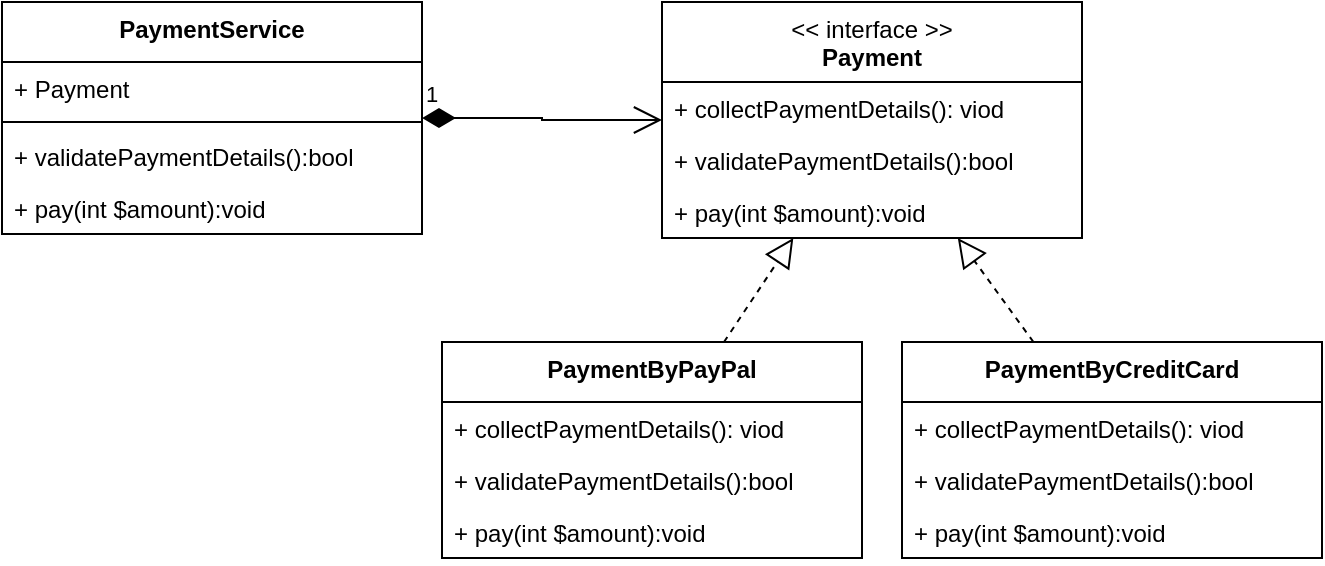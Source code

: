 <mxfile version="21.6.8" type="github">
  <diagram id="yHAGt3p8m7AsDcAoSCIJ" name="Page-1">
    <mxGraphModel dx="1322" dy="605" grid="1" gridSize="10" guides="1" tooltips="1" connect="1" arrows="1" fold="1" page="1" pageScale="1" pageWidth="3840" pageHeight="2400" math="0" shadow="0">
      <root>
        <mxCell id="0" />
        <mxCell id="1" parent="0" />
        <mxCell id="FEiV0cqoIyy7e94Y_yFh-1" value="&lt;span style=&quot;font-weight: normal;&quot;&gt;&amp;lt;&amp;lt; interface &amp;gt;&amp;gt;&lt;br&gt;&lt;/span&gt;Payment" style="swimlane;fontStyle=1;align=center;verticalAlign=top;childLayout=stackLayout;horizontal=1;startSize=40;horizontalStack=0;resizeParent=1;resizeParentMax=0;resizeLast=0;collapsible=1;marginBottom=0;whiteSpace=wrap;html=1;" vertex="1" parent="1">
          <mxGeometry x="510" y="190" width="210" height="118" as="geometry" />
        </mxCell>
        <mxCell id="FEiV0cqoIyy7e94Y_yFh-4" value="+ collectPaymentDetails(): viod" style="text;strokeColor=none;fillColor=none;align=left;verticalAlign=top;spacingLeft=4;spacingRight=4;overflow=hidden;rotatable=0;points=[[0,0.5],[1,0.5]];portConstraint=eastwest;whiteSpace=wrap;html=1;" vertex="1" parent="FEiV0cqoIyy7e94Y_yFh-1">
          <mxGeometry y="40" width="210" height="26" as="geometry" />
        </mxCell>
        <mxCell id="FEiV0cqoIyy7e94Y_yFh-5" value="+ validatePaymentDetails():bool" style="text;strokeColor=none;fillColor=none;align=left;verticalAlign=top;spacingLeft=4;spacingRight=4;overflow=hidden;rotatable=0;points=[[0,0.5],[1,0.5]];portConstraint=eastwest;whiteSpace=wrap;html=1;" vertex="1" parent="FEiV0cqoIyy7e94Y_yFh-1">
          <mxGeometry y="66" width="210" height="26" as="geometry" />
        </mxCell>
        <mxCell id="FEiV0cqoIyy7e94Y_yFh-6" value="+ pay(int $amount):void" style="text;strokeColor=none;fillColor=none;align=left;verticalAlign=top;spacingLeft=4;spacingRight=4;overflow=hidden;rotatable=0;points=[[0,0.5],[1,0.5]];portConstraint=eastwest;whiteSpace=wrap;html=1;" vertex="1" parent="FEiV0cqoIyy7e94Y_yFh-1">
          <mxGeometry y="92" width="210" height="26" as="geometry" />
        </mxCell>
        <mxCell id="FEiV0cqoIyy7e94Y_yFh-7" value="PaymentByPayPal" style="swimlane;fontStyle=1;align=center;verticalAlign=top;childLayout=stackLayout;horizontal=1;startSize=30;horizontalStack=0;resizeParent=1;resizeParentMax=0;resizeLast=0;collapsible=1;marginBottom=0;whiteSpace=wrap;html=1;" vertex="1" parent="1">
          <mxGeometry x="400" y="360" width="210" height="108" as="geometry" />
        </mxCell>
        <mxCell id="FEiV0cqoIyy7e94Y_yFh-8" value="+ collectPaymentDetails(): viod" style="text;strokeColor=none;fillColor=none;align=left;verticalAlign=top;spacingLeft=4;spacingRight=4;overflow=hidden;rotatable=0;points=[[0,0.5],[1,0.5]];portConstraint=eastwest;whiteSpace=wrap;html=1;" vertex="1" parent="FEiV0cqoIyy7e94Y_yFh-7">
          <mxGeometry y="30" width="210" height="26" as="geometry" />
        </mxCell>
        <mxCell id="FEiV0cqoIyy7e94Y_yFh-9" value="+ validatePaymentDetails():bool" style="text;strokeColor=none;fillColor=none;align=left;verticalAlign=top;spacingLeft=4;spacingRight=4;overflow=hidden;rotatable=0;points=[[0,0.5],[1,0.5]];portConstraint=eastwest;whiteSpace=wrap;html=1;" vertex="1" parent="FEiV0cqoIyy7e94Y_yFh-7">
          <mxGeometry y="56" width="210" height="26" as="geometry" />
        </mxCell>
        <mxCell id="FEiV0cqoIyy7e94Y_yFh-10" value="+ pay(int $amount):void" style="text;strokeColor=none;fillColor=none;align=left;verticalAlign=top;spacingLeft=4;spacingRight=4;overflow=hidden;rotatable=0;points=[[0,0.5],[1,0.5]];portConstraint=eastwest;whiteSpace=wrap;html=1;" vertex="1" parent="FEiV0cqoIyy7e94Y_yFh-7">
          <mxGeometry y="82" width="210" height="26" as="geometry" />
        </mxCell>
        <mxCell id="FEiV0cqoIyy7e94Y_yFh-11" value="PaymentByCreditCard" style="swimlane;fontStyle=1;align=center;verticalAlign=top;childLayout=stackLayout;horizontal=1;startSize=30;horizontalStack=0;resizeParent=1;resizeParentMax=0;resizeLast=0;collapsible=1;marginBottom=0;whiteSpace=wrap;html=1;" vertex="1" parent="1">
          <mxGeometry x="630" y="360" width="210" height="108" as="geometry" />
        </mxCell>
        <mxCell id="FEiV0cqoIyy7e94Y_yFh-12" value="+ collectPaymentDetails(): viod" style="text;strokeColor=none;fillColor=none;align=left;verticalAlign=top;spacingLeft=4;spacingRight=4;overflow=hidden;rotatable=0;points=[[0,0.5],[1,0.5]];portConstraint=eastwest;whiteSpace=wrap;html=1;" vertex="1" parent="FEiV0cqoIyy7e94Y_yFh-11">
          <mxGeometry y="30" width="210" height="26" as="geometry" />
        </mxCell>
        <mxCell id="FEiV0cqoIyy7e94Y_yFh-13" value="+ validatePaymentDetails():bool" style="text;strokeColor=none;fillColor=none;align=left;verticalAlign=top;spacingLeft=4;spacingRight=4;overflow=hidden;rotatable=0;points=[[0,0.5],[1,0.5]];portConstraint=eastwest;whiteSpace=wrap;html=1;" vertex="1" parent="FEiV0cqoIyy7e94Y_yFh-11">
          <mxGeometry y="56" width="210" height="26" as="geometry" />
        </mxCell>
        <mxCell id="FEiV0cqoIyy7e94Y_yFh-14" value="+ pay(int $amount):void" style="text;strokeColor=none;fillColor=none;align=left;verticalAlign=top;spacingLeft=4;spacingRight=4;overflow=hidden;rotatable=0;points=[[0,0.5],[1,0.5]];portConstraint=eastwest;whiteSpace=wrap;html=1;" vertex="1" parent="FEiV0cqoIyy7e94Y_yFh-11">
          <mxGeometry y="82" width="210" height="26" as="geometry" />
        </mxCell>
        <mxCell id="FEiV0cqoIyy7e94Y_yFh-15" value="" style="endArrow=block;dashed=1;endFill=0;endSize=12;html=1;rounded=0;" edge="1" parent="1" source="FEiV0cqoIyy7e94Y_yFh-11" target="FEiV0cqoIyy7e94Y_yFh-1">
          <mxGeometry width="160" relative="1" as="geometry">
            <mxPoint x="660" y="360" as="sourcePoint" />
            <mxPoint x="820" y="360" as="targetPoint" />
          </mxGeometry>
        </mxCell>
        <mxCell id="FEiV0cqoIyy7e94Y_yFh-16" value="" style="endArrow=block;dashed=1;endFill=0;endSize=12;html=1;rounded=0;" edge="1" parent="1" source="FEiV0cqoIyy7e94Y_yFh-7" target="FEiV0cqoIyy7e94Y_yFh-1">
          <mxGeometry width="160" relative="1" as="geometry">
            <mxPoint x="660" y="360" as="sourcePoint" />
            <mxPoint x="820" y="360" as="targetPoint" />
          </mxGeometry>
        </mxCell>
        <mxCell id="FEiV0cqoIyy7e94Y_yFh-17" value="PaymentService" style="swimlane;fontStyle=1;align=center;verticalAlign=top;childLayout=stackLayout;horizontal=1;startSize=30;horizontalStack=0;resizeParent=1;resizeParentMax=0;resizeLast=0;collapsible=1;marginBottom=0;whiteSpace=wrap;html=1;" vertex="1" parent="1">
          <mxGeometry x="180" y="190" width="210" height="116" as="geometry" />
        </mxCell>
        <mxCell id="FEiV0cqoIyy7e94Y_yFh-18" value="+ Payment" style="text;strokeColor=none;fillColor=none;align=left;verticalAlign=top;spacingLeft=4;spacingRight=4;overflow=hidden;rotatable=0;points=[[0,0.5],[1,0.5]];portConstraint=eastwest;whiteSpace=wrap;html=1;" vertex="1" parent="FEiV0cqoIyy7e94Y_yFh-17">
          <mxGeometry y="30" width="210" height="26" as="geometry" />
        </mxCell>
        <mxCell id="FEiV0cqoIyy7e94Y_yFh-23" value="" style="line;strokeWidth=1;fillColor=none;align=left;verticalAlign=middle;spacingTop=-1;spacingLeft=3;spacingRight=3;rotatable=0;labelPosition=right;points=[];portConstraint=eastwest;strokeColor=inherit;" vertex="1" parent="FEiV0cqoIyy7e94Y_yFh-17">
          <mxGeometry y="56" width="210" height="8" as="geometry" />
        </mxCell>
        <mxCell id="FEiV0cqoIyy7e94Y_yFh-19" value="+ validatePaymentDetails():bool" style="text;strokeColor=none;fillColor=none;align=left;verticalAlign=top;spacingLeft=4;spacingRight=4;overflow=hidden;rotatable=0;points=[[0,0.5],[1,0.5]];portConstraint=eastwest;whiteSpace=wrap;html=1;" vertex="1" parent="FEiV0cqoIyy7e94Y_yFh-17">
          <mxGeometry y="64" width="210" height="26" as="geometry" />
        </mxCell>
        <mxCell id="FEiV0cqoIyy7e94Y_yFh-20" value="+ pay(int $amount):void" style="text;strokeColor=none;fillColor=none;align=left;verticalAlign=top;spacingLeft=4;spacingRight=4;overflow=hidden;rotatable=0;points=[[0,0.5],[1,0.5]];portConstraint=eastwest;whiteSpace=wrap;html=1;" vertex="1" parent="FEiV0cqoIyy7e94Y_yFh-17">
          <mxGeometry y="90" width="210" height="26" as="geometry" />
        </mxCell>
        <mxCell id="FEiV0cqoIyy7e94Y_yFh-21" value="1" style="endArrow=open;html=1;endSize=12;startArrow=diamondThin;startSize=14;startFill=1;edgeStyle=orthogonalEdgeStyle;align=left;verticalAlign=bottom;rounded=0;" edge="1" parent="1" source="FEiV0cqoIyy7e94Y_yFh-17" target="FEiV0cqoIyy7e94Y_yFh-1">
          <mxGeometry x="-1" y="3" relative="1" as="geometry">
            <mxPoint x="600" y="360" as="sourcePoint" />
            <mxPoint x="760" y="360" as="targetPoint" />
          </mxGeometry>
        </mxCell>
      </root>
    </mxGraphModel>
  </diagram>
</mxfile>
